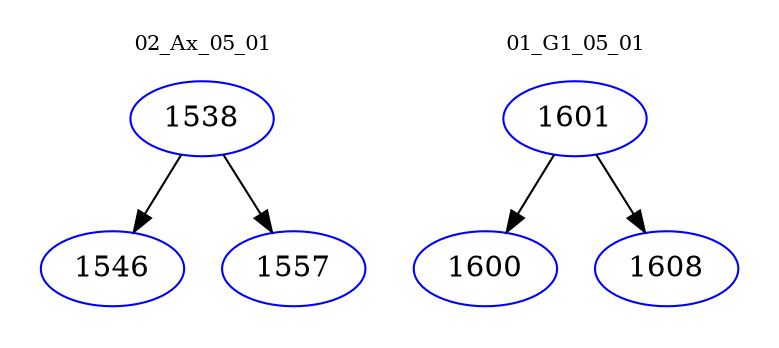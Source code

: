 digraph{
subgraph cluster_0 {
color = white
label = "02_Ax_05_01";
fontsize=10;
T0_1538 [label="1538", color="blue"]
T0_1538 -> T0_1546 [color="black"]
T0_1546 [label="1546", color="blue"]
T0_1538 -> T0_1557 [color="black"]
T0_1557 [label="1557", color="blue"]
}
subgraph cluster_1 {
color = white
label = "01_G1_05_01";
fontsize=10;
T1_1601 [label="1601", color="blue"]
T1_1601 -> T1_1600 [color="black"]
T1_1600 [label="1600", color="blue"]
T1_1601 -> T1_1608 [color="black"]
T1_1608 [label="1608", color="blue"]
}
}
